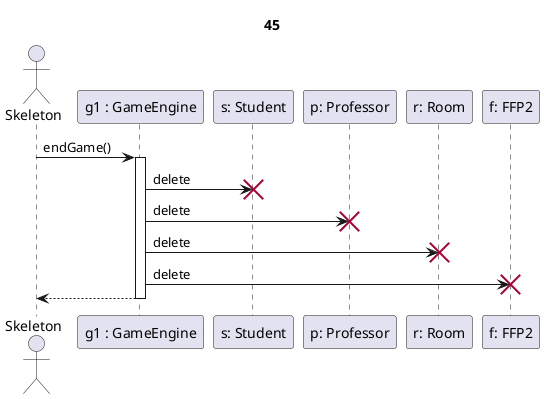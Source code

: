 @startuml kilépés

title 45

actor Skeleton as sk

participant "g1 : GameEngine" as g
participant "s: Student" as s
participant "p: Professor" as p
participant "r: Room" as r
participant "f: FFP2" as f

sk->g ++: endGame()

g -> s !!: delete
g -> p !!: delete
g -> r !!: delete
g -> f !!: delete

g-->sk --:
@enduml